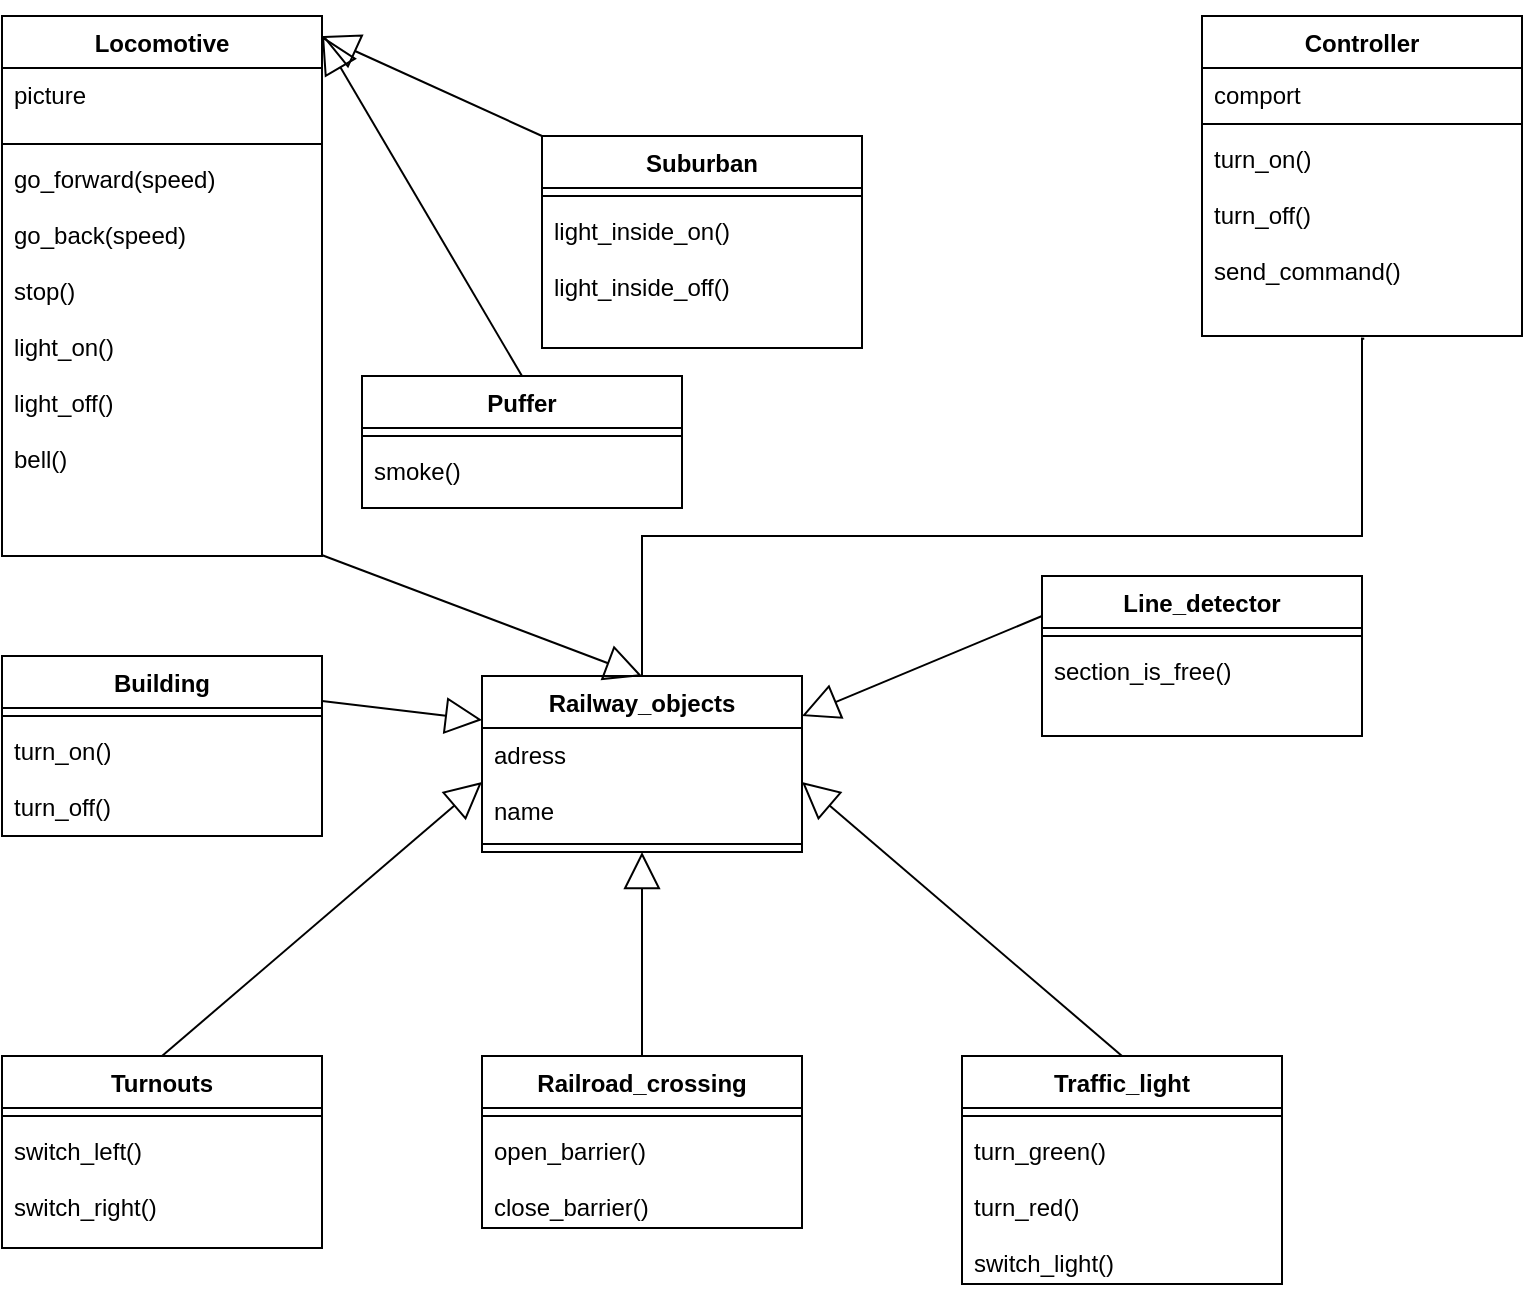 <mxfile version="16.5.6" type="github">
  <diagram name="Page-1" id="c4acf3e9-155e-7222-9cf6-157b1a14988f">
    <mxGraphModel dx="1183" dy="642" grid="1" gridSize="10" guides="1" tooltips="1" connect="1" arrows="1" fold="1" page="1" pageScale="1" pageWidth="850" pageHeight="1100" background="none" math="0" shadow="0">
      <root>
        <mxCell id="0" />
        <mxCell id="1" parent="0" />
        <mxCell id="sX3pv0Mvwu8Am_iBiV68-12" value="Locomotive" style="swimlane;fontStyle=1;align=center;verticalAlign=top;childLayout=stackLayout;horizontal=1;startSize=26;horizontalStack=0;resizeParent=1;resizeParentMax=0;resizeLast=0;collapsible=1;marginBottom=0;" vertex="1" parent="1">
          <mxGeometry x="80" y="40" width="160" height="270" as="geometry" />
        </mxCell>
        <mxCell id="sX3pv0Mvwu8Am_iBiV68-13" value="picture " style="text;strokeColor=none;fillColor=none;align=left;verticalAlign=top;spacingLeft=4;spacingRight=4;overflow=hidden;rotatable=0;points=[[0,0.5],[1,0.5]];portConstraint=eastwest;" vertex="1" parent="sX3pv0Mvwu8Am_iBiV68-12">
          <mxGeometry y="26" width="160" height="34" as="geometry" />
        </mxCell>
        <mxCell id="sX3pv0Mvwu8Am_iBiV68-14" value="" style="line;strokeWidth=1;fillColor=none;align=left;verticalAlign=middle;spacingTop=-1;spacingLeft=3;spacingRight=3;rotatable=0;labelPosition=right;points=[];portConstraint=eastwest;" vertex="1" parent="sX3pv0Mvwu8Am_iBiV68-12">
          <mxGeometry y="60" width="160" height="8" as="geometry" />
        </mxCell>
        <mxCell id="sX3pv0Mvwu8Am_iBiV68-15" value="go_forward(speed)&#xa;&#xa;go_back(speed)&#xa;&#xa;stop()&#xa;&#xa;light_on()&#xa;&#xa;light_off()&#xa;&#xa;bell()&#xa;&#xa;" style="text;strokeColor=none;fillColor=none;align=left;verticalAlign=top;spacingLeft=4;spacingRight=4;overflow=hidden;rotatable=0;points=[[0,0.5],[1,0.5]];portConstraint=eastwest;" vertex="1" parent="sX3pv0Mvwu8Am_iBiV68-12">
          <mxGeometry y="68" width="160" height="202" as="geometry" />
        </mxCell>
        <mxCell id="sX3pv0Mvwu8Am_iBiV68-16" value="Puffer" style="swimlane;fontStyle=1;align=center;verticalAlign=top;childLayout=stackLayout;horizontal=1;startSize=26;horizontalStack=0;resizeParent=1;resizeParentMax=0;resizeLast=0;collapsible=1;marginBottom=0;" vertex="1" parent="1">
          <mxGeometry x="260" y="220" width="160" height="66" as="geometry" />
        </mxCell>
        <mxCell id="sX3pv0Mvwu8Am_iBiV68-18" value="" style="line;strokeWidth=1;fillColor=none;align=left;verticalAlign=middle;spacingTop=-1;spacingLeft=3;spacingRight=3;rotatable=0;labelPosition=right;points=[];portConstraint=eastwest;" vertex="1" parent="sX3pv0Mvwu8Am_iBiV68-16">
          <mxGeometry y="26" width="160" height="8" as="geometry" />
        </mxCell>
        <mxCell id="sX3pv0Mvwu8Am_iBiV68-19" value="smoke()" style="text;strokeColor=none;fillColor=none;align=left;verticalAlign=top;spacingLeft=4;spacingRight=4;overflow=hidden;rotatable=0;points=[[0,0.5],[1,0.5]];portConstraint=eastwest;" vertex="1" parent="sX3pv0Mvwu8Am_iBiV68-16">
          <mxGeometry y="34" width="160" height="32" as="geometry" />
        </mxCell>
        <mxCell id="sX3pv0Mvwu8Am_iBiV68-22" value="" style="endArrow=block;endSize=16;endFill=0;html=1;rounded=0;exitX=0.5;exitY=0;exitDx=0;exitDy=0;" edge="1" parent="1" source="sX3pv0Mvwu8Am_iBiV68-16">
          <mxGeometry width="160" relative="1" as="geometry">
            <mxPoint x="380" y="80" as="sourcePoint" />
            <mxPoint x="240" y="50" as="targetPoint" />
          </mxGeometry>
        </mxCell>
        <mxCell id="sX3pv0Mvwu8Am_iBiV68-23" value="Suburban" style="swimlane;fontStyle=1;align=center;verticalAlign=top;childLayout=stackLayout;horizontal=1;startSize=26;horizontalStack=0;resizeParent=1;resizeParentMax=0;resizeLast=0;collapsible=1;marginBottom=0;" vertex="1" parent="1">
          <mxGeometry x="350" y="100" width="160" height="106" as="geometry" />
        </mxCell>
        <mxCell id="sX3pv0Mvwu8Am_iBiV68-25" value="" style="line;strokeWidth=1;fillColor=none;align=left;verticalAlign=middle;spacingTop=-1;spacingLeft=3;spacingRight=3;rotatable=0;labelPosition=right;points=[];portConstraint=eastwest;" vertex="1" parent="sX3pv0Mvwu8Am_iBiV68-23">
          <mxGeometry y="26" width="160" height="8" as="geometry" />
        </mxCell>
        <mxCell id="sX3pv0Mvwu8Am_iBiV68-26" value="light_inside_on()&#xa;&#xa;light_inside_off()" style="text;strokeColor=none;fillColor=none;align=left;verticalAlign=top;spacingLeft=4;spacingRight=4;overflow=hidden;rotatable=0;points=[[0,0.5],[1,0.5]];portConstraint=eastwest;" vertex="1" parent="sX3pv0Mvwu8Am_iBiV68-23">
          <mxGeometry y="34" width="160" height="72" as="geometry" />
        </mxCell>
        <mxCell id="sX3pv0Mvwu8Am_iBiV68-27" value="" style="endArrow=block;endSize=16;endFill=0;html=1;rounded=0;exitX=0;exitY=0;exitDx=0;exitDy=0;" edge="1" parent="1" source="sX3pv0Mvwu8Am_iBiV68-23">
          <mxGeometry width="160" relative="1" as="geometry">
            <mxPoint x="480" y="50" as="sourcePoint" />
            <mxPoint x="240" y="50" as="targetPoint" />
            <mxPoint as="offset" />
          </mxGeometry>
        </mxCell>
        <mxCell id="sX3pv0Mvwu8Am_iBiV68-29" value="Turnouts" style="swimlane;fontStyle=1;align=center;verticalAlign=top;childLayout=stackLayout;horizontal=1;startSize=26;horizontalStack=0;resizeParent=1;resizeParentMax=0;resizeLast=0;collapsible=1;marginBottom=0;" vertex="1" parent="1">
          <mxGeometry x="80" y="560" width="160" height="96" as="geometry" />
        </mxCell>
        <mxCell id="sX3pv0Mvwu8Am_iBiV68-31" value="" style="line;strokeWidth=1;fillColor=none;align=left;verticalAlign=middle;spacingTop=-1;spacingLeft=3;spacingRight=3;rotatable=0;labelPosition=right;points=[];portConstraint=eastwest;" vertex="1" parent="sX3pv0Mvwu8Am_iBiV68-29">
          <mxGeometry y="26" width="160" height="8" as="geometry" />
        </mxCell>
        <mxCell id="sX3pv0Mvwu8Am_iBiV68-32" value="switch_left()&#xa;&#xa;switch_right()" style="text;strokeColor=none;fillColor=none;align=left;verticalAlign=top;spacingLeft=4;spacingRight=4;overflow=hidden;rotatable=0;points=[[0,0.5],[1,0.5]];portConstraint=eastwest;" vertex="1" parent="sX3pv0Mvwu8Am_iBiV68-29">
          <mxGeometry y="34" width="160" height="62" as="geometry" />
        </mxCell>
        <mxCell id="sX3pv0Mvwu8Am_iBiV68-34" value="Railroad_crossing" style="swimlane;fontStyle=1;align=center;verticalAlign=top;childLayout=stackLayout;horizontal=1;startSize=26;horizontalStack=0;resizeParent=1;resizeParentMax=0;resizeLast=0;collapsible=1;marginBottom=0;" vertex="1" parent="1">
          <mxGeometry x="320" y="560" width="160" height="86" as="geometry" />
        </mxCell>
        <mxCell id="sX3pv0Mvwu8Am_iBiV68-36" value="" style="line;strokeWidth=1;fillColor=none;align=left;verticalAlign=middle;spacingTop=-1;spacingLeft=3;spacingRight=3;rotatable=0;labelPosition=right;points=[];portConstraint=eastwest;" vertex="1" parent="sX3pv0Mvwu8Am_iBiV68-34">
          <mxGeometry y="26" width="160" height="8" as="geometry" />
        </mxCell>
        <mxCell id="sX3pv0Mvwu8Am_iBiV68-37" value="open_barrier()&#xa;&#xa;close_barrier()" style="text;strokeColor=none;fillColor=none;align=left;verticalAlign=top;spacingLeft=4;spacingRight=4;overflow=hidden;rotatable=0;points=[[0,0.5],[1,0.5]];portConstraint=eastwest;" vertex="1" parent="sX3pv0Mvwu8Am_iBiV68-34">
          <mxGeometry y="34" width="160" height="52" as="geometry" />
        </mxCell>
        <mxCell id="sX3pv0Mvwu8Am_iBiV68-38" value="Traffic_light" style="swimlane;fontStyle=1;align=center;verticalAlign=top;childLayout=stackLayout;horizontal=1;startSize=26;horizontalStack=0;resizeParent=1;resizeParentMax=0;resizeLast=0;collapsible=1;marginBottom=0;" vertex="1" parent="1">
          <mxGeometry x="560" y="560" width="160" height="114" as="geometry" />
        </mxCell>
        <mxCell id="sX3pv0Mvwu8Am_iBiV68-40" value="" style="line;strokeWidth=1;fillColor=none;align=left;verticalAlign=middle;spacingTop=-1;spacingLeft=3;spacingRight=3;rotatable=0;labelPosition=right;points=[];portConstraint=eastwest;" vertex="1" parent="sX3pv0Mvwu8Am_iBiV68-38">
          <mxGeometry y="26" width="160" height="8" as="geometry" />
        </mxCell>
        <mxCell id="sX3pv0Mvwu8Am_iBiV68-41" value="turn_green()&#xa;&#xa;turn_red()&#xa;&#xa;switch_light()" style="text;strokeColor=none;fillColor=none;align=left;verticalAlign=top;spacingLeft=4;spacingRight=4;overflow=hidden;rotatable=0;points=[[0,0.5],[1,0.5]];portConstraint=eastwest;" vertex="1" parent="sX3pv0Mvwu8Am_iBiV68-38">
          <mxGeometry y="34" width="160" height="80" as="geometry" />
        </mxCell>
        <mxCell id="sX3pv0Mvwu8Am_iBiV68-43" value="Railway_objects" style="swimlane;fontStyle=1;align=center;verticalAlign=top;childLayout=stackLayout;horizontal=1;startSize=26;horizontalStack=0;resizeParent=1;resizeParentMax=0;resizeLast=0;collapsible=1;marginBottom=0;" vertex="1" parent="1">
          <mxGeometry x="320" y="370" width="160" height="88" as="geometry" />
        </mxCell>
        <mxCell id="sX3pv0Mvwu8Am_iBiV68-44" value="adress&#xa;&#xa;name" style="text;strokeColor=none;fillColor=none;align=left;verticalAlign=top;spacingLeft=4;spacingRight=4;overflow=hidden;rotatable=0;points=[[0,0.5],[1,0.5]];portConstraint=eastwest;" vertex="1" parent="sX3pv0Mvwu8Am_iBiV68-43">
          <mxGeometry y="26" width="160" height="54" as="geometry" />
        </mxCell>
        <mxCell id="sX3pv0Mvwu8Am_iBiV68-45" value="" style="line;strokeWidth=1;fillColor=none;align=left;verticalAlign=middle;spacingTop=-1;spacingLeft=3;spacingRight=3;rotatable=0;labelPosition=right;points=[];portConstraint=eastwest;" vertex="1" parent="sX3pv0Mvwu8Am_iBiV68-43">
          <mxGeometry y="80" width="160" height="8" as="geometry" />
        </mxCell>
        <mxCell id="sX3pv0Mvwu8Am_iBiV68-47" value="" style="endArrow=block;endSize=16;endFill=0;html=1;rounded=0;entryX=0;entryY=0.5;entryDx=0;entryDy=0;exitX=0.5;exitY=0;exitDx=0;exitDy=0;" edge="1" parent="1" source="sX3pv0Mvwu8Am_iBiV68-29" target="sX3pv0Mvwu8Am_iBiV68-44">
          <mxGeometry width="160" relative="1" as="geometry">
            <mxPoint x="140" y="540" as="sourcePoint" />
            <mxPoint x="300" y="540" as="targetPoint" />
          </mxGeometry>
        </mxCell>
        <mxCell id="sX3pv0Mvwu8Am_iBiV68-48" value="" style="endArrow=block;endSize=16;endFill=0;html=1;rounded=0;exitX=0.5;exitY=0;exitDx=0;exitDy=0;entryX=0.5;entryY=1;entryDx=0;entryDy=0;" edge="1" parent="1" source="sX3pv0Mvwu8Am_iBiV68-34" target="sX3pv0Mvwu8Am_iBiV68-43">
          <mxGeometry width="160" relative="1" as="geometry">
            <mxPoint x="390" y="520" as="sourcePoint" />
            <mxPoint x="550" y="520" as="targetPoint" />
          </mxGeometry>
        </mxCell>
        <mxCell id="sX3pv0Mvwu8Am_iBiV68-49" value="" style="endArrow=block;endSize=16;endFill=0;html=1;rounded=0;exitX=0.5;exitY=0;exitDx=0;exitDy=0;entryX=1;entryY=0.5;entryDx=0;entryDy=0;" edge="1" parent="1" source="sX3pv0Mvwu8Am_iBiV68-38" target="sX3pv0Mvwu8Am_iBiV68-44">
          <mxGeometry width="160" relative="1" as="geometry">
            <mxPoint x="640" y="520" as="sourcePoint" />
            <mxPoint x="800" y="520" as="targetPoint" />
          </mxGeometry>
        </mxCell>
        <mxCell id="sX3pv0Mvwu8Am_iBiV68-50" value="" style="endArrow=block;endSize=16;endFill=0;html=1;rounded=0;exitX=1.001;exitY=0.998;exitDx=0;exitDy=0;exitPerimeter=0;entryX=0.5;entryY=0;entryDx=0;entryDy=0;" edge="1" parent="1" source="sX3pv0Mvwu8Am_iBiV68-15" target="sX3pv0Mvwu8Am_iBiV68-43">
          <mxGeometry width="160" relative="1" as="geometry">
            <mxPoint x="240" y="50" as="sourcePoint" />
            <mxPoint x="550" y="280" as="targetPoint" />
          </mxGeometry>
        </mxCell>
        <mxCell id="sX3pv0Mvwu8Am_iBiV68-51" value="Building" style="swimlane;fontStyle=1;align=center;verticalAlign=top;childLayout=stackLayout;horizontal=1;startSize=26;horizontalStack=0;resizeParent=1;resizeParentMax=0;resizeLast=0;collapsible=1;marginBottom=0;" vertex="1" parent="1">
          <mxGeometry x="80" y="360" width="160" height="90" as="geometry" />
        </mxCell>
        <mxCell id="sX3pv0Mvwu8Am_iBiV68-53" value="" style="line;strokeWidth=1;fillColor=none;align=left;verticalAlign=middle;spacingTop=-1;spacingLeft=3;spacingRight=3;rotatable=0;labelPosition=right;points=[];portConstraint=eastwest;" vertex="1" parent="sX3pv0Mvwu8Am_iBiV68-51">
          <mxGeometry y="26" width="160" height="8" as="geometry" />
        </mxCell>
        <mxCell id="sX3pv0Mvwu8Am_iBiV68-54" value="turn_on()&#xa;&#xa;turn_off()" style="text;strokeColor=none;fillColor=none;align=left;verticalAlign=top;spacingLeft=4;spacingRight=4;overflow=hidden;rotatable=0;points=[[0,0.5],[1,0.5]];portConstraint=eastwest;" vertex="1" parent="sX3pv0Mvwu8Am_iBiV68-51">
          <mxGeometry y="34" width="160" height="56" as="geometry" />
        </mxCell>
        <mxCell id="sX3pv0Mvwu8Am_iBiV68-55" value="" style="endArrow=block;endSize=16;endFill=0;html=1;rounded=0;exitX=1;exitY=0.25;exitDx=0;exitDy=0;entryX=0;entryY=0.25;entryDx=0;entryDy=0;" edge="1" parent="1" source="sX3pv0Mvwu8Am_iBiV68-51" target="sX3pv0Mvwu8Am_iBiV68-43">
          <mxGeometry width="160" relative="1" as="geometry">
            <mxPoint x="310" y="380" as="sourcePoint" />
            <mxPoint x="290" y="420" as="targetPoint" />
          </mxGeometry>
        </mxCell>
        <mxCell id="sX3pv0Mvwu8Am_iBiV68-56" value="Line_detector" style="swimlane;fontStyle=1;align=center;verticalAlign=top;childLayout=stackLayout;horizontal=1;startSize=26;horizontalStack=0;resizeParent=1;resizeParentMax=0;resizeLast=0;collapsible=1;marginBottom=0;" vertex="1" parent="1">
          <mxGeometry x="600" y="320" width="160" height="80" as="geometry" />
        </mxCell>
        <mxCell id="sX3pv0Mvwu8Am_iBiV68-58" value="" style="line;strokeWidth=1;fillColor=none;align=left;verticalAlign=middle;spacingTop=-1;spacingLeft=3;spacingRight=3;rotatable=0;labelPosition=right;points=[];portConstraint=eastwest;" vertex="1" parent="sX3pv0Mvwu8Am_iBiV68-56">
          <mxGeometry y="26" width="160" height="8" as="geometry" />
        </mxCell>
        <mxCell id="sX3pv0Mvwu8Am_iBiV68-59" value="section_is_free()" style="text;strokeColor=none;fillColor=none;align=left;verticalAlign=top;spacingLeft=4;spacingRight=4;overflow=hidden;rotatable=0;points=[[0,0.5],[1,0.5]];portConstraint=eastwest;" vertex="1" parent="sX3pv0Mvwu8Am_iBiV68-56">
          <mxGeometry y="34" width="160" height="46" as="geometry" />
        </mxCell>
        <mxCell id="sX3pv0Mvwu8Am_iBiV68-61" value="" style="endArrow=block;endSize=16;endFill=0;html=1;rounded=0;exitX=0;exitY=0.25;exitDx=0;exitDy=0;" edge="1" parent="1" source="sX3pv0Mvwu8Am_iBiV68-56">
          <mxGeometry width="160" relative="1" as="geometry">
            <mxPoint x="450" y="300" as="sourcePoint" />
            <mxPoint x="480" y="390" as="targetPoint" />
          </mxGeometry>
        </mxCell>
        <mxCell id="sX3pv0Mvwu8Am_iBiV68-62" value="Controller" style="swimlane;fontStyle=1;align=center;verticalAlign=top;childLayout=stackLayout;horizontal=1;startSize=26;horizontalStack=0;resizeParent=1;resizeParentMax=0;resizeLast=0;collapsible=1;marginBottom=0;" vertex="1" parent="1">
          <mxGeometry x="680" y="40" width="160" height="160" as="geometry" />
        </mxCell>
        <mxCell id="sX3pv0Mvwu8Am_iBiV68-63" value="comport&#xa;" style="text;strokeColor=none;fillColor=none;align=left;verticalAlign=top;spacingLeft=4;spacingRight=4;overflow=hidden;rotatable=0;points=[[0,0.5],[1,0.5]];portConstraint=eastwest;" vertex="1" parent="sX3pv0Mvwu8Am_iBiV68-62">
          <mxGeometry y="26" width="160" height="24" as="geometry" />
        </mxCell>
        <mxCell id="sX3pv0Mvwu8Am_iBiV68-64" value="" style="line;strokeWidth=1;fillColor=none;align=left;verticalAlign=middle;spacingTop=-1;spacingLeft=3;spacingRight=3;rotatable=0;labelPosition=right;points=[];portConstraint=eastwest;" vertex="1" parent="sX3pv0Mvwu8Am_iBiV68-62">
          <mxGeometry y="50" width="160" height="8" as="geometry" />
        </mxCell>
        <mxCell id="sX3pv0Mvwu8Am_iBiV68-65" value="turn_on()&#xa;&#xa;turn_off()&#xa;&#xa;send_command()" style="text;strokeColor=none;fillColor=none;align=left;verticalAlign=top;spacingLeft=4;spacingRight=4;overflow=hidden;rotatable=0;points=[[0,0.5],[1,0.5]];portConstraint=eastwest;" vertex="1" parent="sX3pv0Mvwu8Am_iBiV68-62">
          <mxGeometry y="58" width="160" height="102" as="geometry" />
        </mxCell>
        <mxCell id="sX3pv0Mvwu8Am_iBiV68-67" value="" style="endArrow=none;html=1;edgeStyle=orthogonalEdgeStyle;rounded=0;exitX=0.5;exitY=0;exitDx=0;exitDy=0;entryX=0.507;entryY=1.013;entryDx=0;entryDy=0;entryPerimeter=0;" edge="1" parent="1" source="sX3pv0Mvwu8Am_iBiV68-43" target="sX3pv0Mvwu8Am_iBiV68-65">
          <mxGeometry relative="1" as="geometry">
            <mxPoint x="510" y="240" as="sourcePoint" />
            <mxPoint x="760" y="210" as="targetPoint" />
            <Array as="points">
              <mxPoint x="400" y="300" />
              <mxPoint x="760" y="300" />
              <mxPoint x="760" y="201" />
            </Array>
          </mxGeometry>
        </mxCell>
      </root>
    </mxGraphModel>
  </diagram>
</mxfile>
